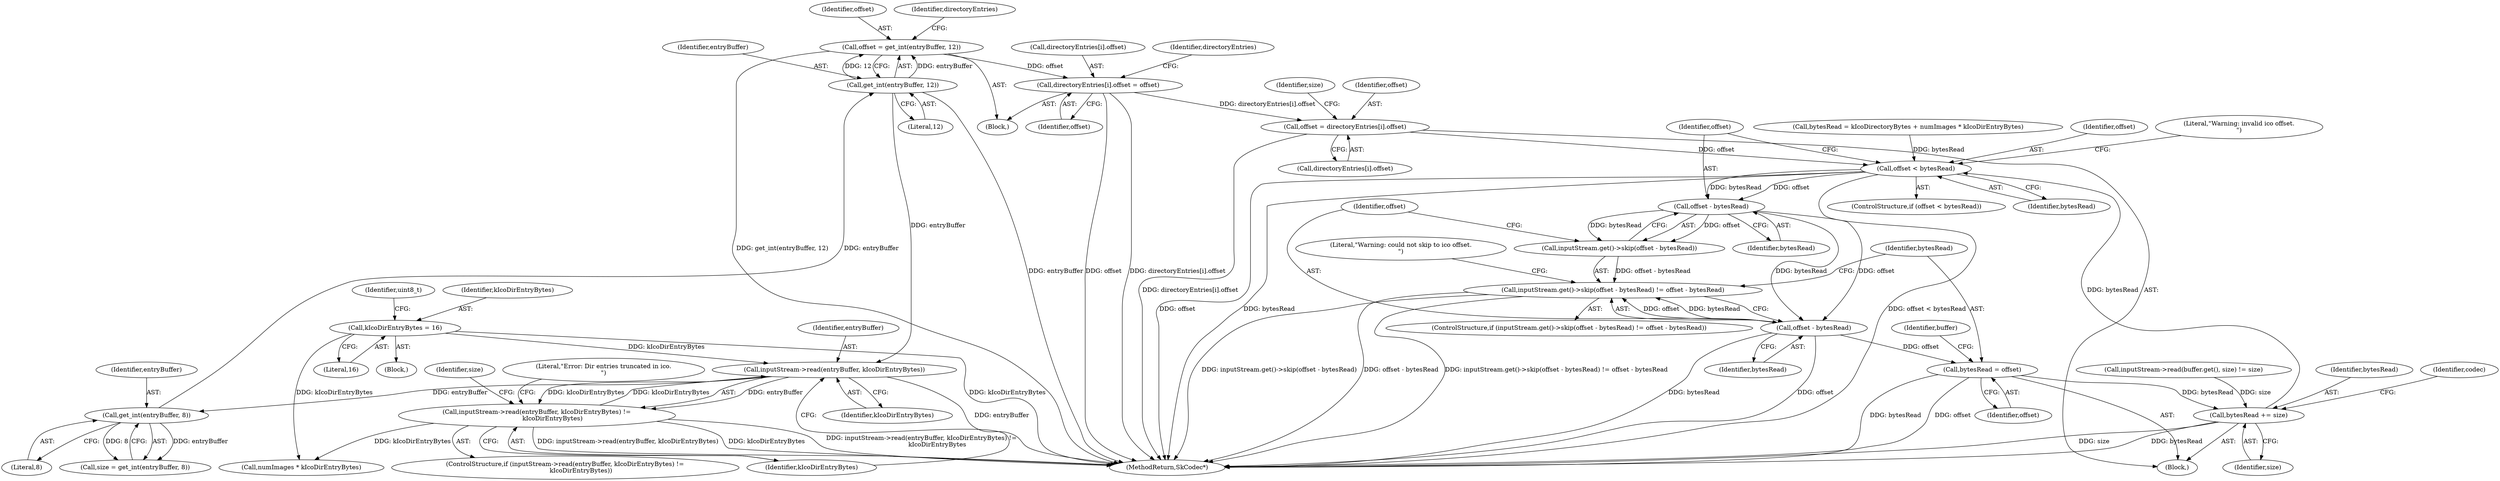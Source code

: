digraph "0_Android_77c955200ddd1761d6ed7a6c1578349fedbb55e4@array" {
"1000259" [label="(Call,offset = directoryEntries[i].offset)"];
"1000210" [label="(Call,directoryEntries[i].offset = offset)"];
"1000205" [label="(Call,offset = get_int(entryBuffer, 12))"];
"1000207" [label="(Call,get_int(entryBuffer, 12))"];
"1000201" [label="(Call,get_int(entryBuffer, 8))"];
"1000185" [label="(Call,inputStream->read(entryBuffer, kIcoDirEntryBytes))"];
"1000184" [label="(Call,inputStream->read(entryBuffer, kIcoDirEntryBytes) !=\n                kIcoDirEntryBytes)"];
"1000110" [label="(Call,kIcoDirEntryBytes = 16)"];
"1000275" [label="(Call,offset < bytesRead)"];
"1000285" [label="(Call,offset - bytesRead)"];
"1000284" [label="(Call,inputStream.get()->skip(offset - bytesRead))"];
"1000283" [label="(Call,inputStream.get()->skip(offset - bytesRead) != offset - bytesRead)"];
"1000288" [label="(Call,offset - bytesRead)"];
"1000295" [label="(Call,bytesRead = offset)"];
"1000322" [label="(Call,bytesRead += size)"];
"1000414" [label="(MethodReturn,SkCodec*)"];
"1000282" [label="(ControlStructure,if (inputStream.get()->skip(offset - bytesRead) != offset - bytesRead))"];
"1000188" [label="(Identifier,kIcoDirEntryBytes)"];
"1000112" [label="(Literal,16)"];
"1000240" [label="(Call,bytesRead = kIcoDirectoryBytes + numImages * kIcoDirEntryBytes)"];
"1000301" [label="(Identifier,buffer)"];
"1000323" [label="(Identifier,bytesRead)"];
"1000187" [label="(Identifier,kIcoDirEntryBytes)"];
"1000183" [label="(ControlStructure,if (inputStream->read(entryBuffer, kIcoDirEntryBytes) !=\n                kIcoDirEntryBytes))"];
"1000205" [label="(Call,offset = get_int(entryBuffer, 12))"];
"1000286" [label="(Identifier,offset)"];
"1000200" [label="(Identifier,size)"];
"1000199" [label="(Call,size = get_int(entryBuffer, 8))"];
"1000184" [label="(Call,inputStream->read(entryBuffer, kIcoDirEntryBytes) !=\n                kIcoDirEntryBytes)"];
"1000285" [label="(Call,offset - bytesRead)"];
"1000186" [label="(Identifier,entryBuffer)"];
"1000261" [label="(Call,directoryEntries[i].offset)"];
"1000207" [label="(Call,get_int(entryBuffer, 12))"];
"1000295" [label="(Call,bytesRead = offset)"];
"1000324" [label="(Identifier,size)"];
"1000289" [label="(Identifier,offset)"];
"1000257" [label="(Block,)"];
"1000181" [label="(Block,)"];
"1000327" [label="(Identifier,codec)"];
"1000322" [label="(Call,bytesRead += size)"];
"1000208" [label="(Identifier,entryBuffer)"];
"1000185" [label="(Call,inputStream->read(entryBuffer, kIcoDirEntryBytes))"];
"1000110" [label="(Call,kIcoDirEntryBytes = 16)"];
"1000206" [label="(Identifier,offset)"];
"1000293" [label="(Literal,\"Warning: could not skip to ico offset.\n\")"];
"1000115" [label="(Identifier,uint8_t)"];
"1000274" [label="(ControlStructure,if (offset < bytesRead))"];
"1000202" [label="(Identifier,entryBuffer)"];
"1000276" [label="(Identifier,offset)"];
"1000111" [label="(Identifier,kIcoDirEntryBytes)"];
"1000287" [label="(Identifier,bytesRead)"];
"1000210" [label="(Call,directoryEntries[i].offset = offset)"];
"1000203" [label="(Literal,8)"];
"1000283" [label="(Call,inputStream.get()->skip(offset - bytesRead) != offset - bytesRead)"];
"1000290" [label="(Identifier,bytesRead)"];
"1000275" [label="(Call,offset < bytesRead)"];
"1000211" [label="(Call,directoryEntries[i].offset)"];
"1000259" [label="(Call,offset = directoryEntries[i].offset)"];
"1000288" [label="(Call,offset - bytesRead)"];
"1000201" [label="(Call,get_int(entryBuffer, 8))"];
"1000268" [label="(Identifier,size)"];
"1000280" [label="(Literal,\"Warning: invalid ico offset.\n\")"];
"1000191" [label="(Literal,\"Error: Dir entries truncated in ico.\n\")"];
"1000296" [label="(Identifier,bytesRead)"];
"1000297" [label="(Identifier,offset)"];
"1000220" [label="(Identifier,directoryEntries)"];
"1000307" [label="(Call,inputStream->read(buffer.get(), size) != size)"];
"1000284" [label="(Call,inputStream.get()->skip(offset - bytesRead))"];
"1000216" [label="(Identifier,offset)"];
"1000103" [label="(Block,)"];
"1000260" [label="(Identifier,offset)"];
"1000213" [label="(Identifier,directoryEntries)"];
"1000244" [label="(Call,numImages * kIcoDirEntryBytes)"];
"1000209" [label="(Literal,12)"];
"1000277" [label="(Identifier,bytesRead)"];
"1000259" -> "1000257"  [label="AST: "];
"1000259" -> "1000261"  [label="CFG: "];
"1000260" -> "1000259"  [label="AST: "];
"1000261" -> "1000259"  [label="AST: "];
"1000268" -> "1000259"  [label="CFG: "];
"1000259" -> "1000414"  [label="DDG: directoryEntries[i].offset"];
"1000210" -> "1000259"  [label="DDG: directoryEntries[i].offset"];
"1000259" -> "1000275"  [label="DDG: offset"];
"1000210" -> "1000181"  [label="AST: "];
"1000210" -> "1000216"  [label="CFG: "];
"1000211" -> "1000210"  [label="AST: "];
"1000216" -> "1000210"  [label="AST: "];
"1000220" -> "1000210"  [label="CFG: "];
"1000210" -> "1000414"  [label="DDG: offset"];
"1000210" -> "1000414"  [label="DDG: directoryEntries[i].offset"];
"1000205" -> "1000210"  [label="DDG: offset"];
"1000205" -> "1000181"  [label="AST: "];
"1000205" -> "1000207"  [label="CFG: "];
"1000206" -> "1000205"  [label="AST: "];
"1000207" -> "1000205"  [label="AST: "];
"1000213" -> "1000205"  [label="CFG: "];
"1000205" -> "1000414"  [label="DDG: get_int(entryBuffer, 12)"];
"1000207" -> "1000205"  [label="DDG: entryBuffer"];
"1000207" -> "1000205"  [label="DDG: 12"];
"1000207" -> "1000209"  [label="CFG: "];
"1000208" -> "1000207"  [label="AST: "];
"1000209" -> "1000207"  [label="AST: "];
"1000207" -> "1000414"  [label="DDG: entryBuffer"];
"1000207" -> "1000185"  [label="DDG: entryBuffer"];
"1000201" -> "1000207"  [label="DDG: entryBuffer"];
"1000201" -> "1000199"  [label="AST: "];
"1000201" -> "1000203"  [label="CFG: "];
"1000202" -> "1000201"  [label="AST: "];
"1000203" -> "1000201"  [label="AST: "];
"1000199" -> "1000201"  [label="CFG: "];
"1000201" -> "1000199"  [label="DDG: entryBuffer"];
"1000201" -> "1000199"  [label="DDG: 8"];
"1000185" -> "1000201"  [label="DDG: entryBuffer"];
"1000185" -> "1000184"  [label="AST: "];
"1000185" -> "1000187"  [label="CFG: "];
"1000186" -> "1000185"  [label="AST: "];
"1000187" -> "1000185"  [label="AST: "];
"1000188" -> "1000185"  [label="CFG: "];
"1000185" -> "1000414"  [label="DDG: entryBuffer"];
"1000185" -> "1000184"  [label="DDG: entryBuffer"];
"1000185" -> "1000184"  [label="DDG: kIcoDirEntryBytes"];
"1000184" -> "1000185"  [label="DDG: kIcoDirEntryBytes"];
"1000110" -> "1000185"  [label="DDG: kIcoDirEntryBytes"];
"1000184" -> "1000183"  [label="AST: "];
"1000184" -> "1000188"  [label="CFG: "];
"1000188" -> "1000184"  [label="AST: "];
"1000191" -> "1000184"  [label="CFG: "];
"1000200" -> "1000184"  [label="CFG: "];
"1000184" -> "1000414"  [label="DDG: inputStream->read(entryBuffer, kIcoDirEntryBytes)"];
"1000184" -> "1000414"  [label="DDG: kIcoDirEntryBytes"];
"1000184" -> "1000414"  [label="DDG: inputStream->read(entryBuffer, kIcoDirEntryBytes) !=\n                kIcoDirEntryBytes"];
"1000184" -> "1000244"  [label="DDG: kIcoDirEntryBytes"];
"1000110" -> "1000103"  [label="AST: "];
"1000110" -> "1000112"  [label="CFG: "];
"1000111" -> "1000110"  [label="AST: "];
"1000112" -> "1000110"  [label="AST: "];
"1000115" -> "1000110"  [label="CFG: "];
"1000110" -> "1000414"  [label="DDG: kIcoDirEntryBytes"];
"1000110" -> "1000244"  [label="DDG: kIcoDirEntryBytes"];
"1000275" -> "1000274"  [label="AST: "];
"1000275" -> "1000277"  [label="CFG: "];
"1000276" -> "1000275"  [label="AST: "];
"1000277" -> "1000275"  [label="AST: "];
"1000280" -> "1000275"  [label="CFG: "];
"1000286" -> "1000275"  [label="CFG: "];
"1000275" -> "1000414"  [label="DDG: offset < bytesRead"];
"1000275" -> "1000414"  [label="DDG: offset"];
"1000275" -> "1000414"  [label="DDG: bytesRead"];
"1000322" -> "1000275"  [label="DDG: bytesRead"];
"1000240" -> "1000275"  [label="DDG: bytesRead"];
"1000275" -> "1000285"  [label="DDG: offset"];
"1000275" -> "1000285"  [label="DDG: bytesRead"];
"1000285" -> "1000284"  [label="AST: "];
"1000285" -> "1000287"  [label="CFG: "];
"1000286" -> "1000285"  [label="AST: "];
"1000287" -> "1000285"  [label="AST: "];
"1000284" -> "1000285"  [label="CFG: "];
"1000285" -> "1000284"  [label="DDG: offset"];
"1000285" -> "1000284"  [label="DDG: bytesRead"];
"1000285" -> "1000288"  [label="DDG: offset"];
"1000285" -> "1000288"  [label="DDG: bytesRead"];
"1000284" -> "1000283"  [label="AST: "];
"1000289" -> "1000284"  [label="CFG: "];
"1000284" -> "1000283"  [label="DDG: offset - bytesRead"];
"1000283" -> "1000282"  [label="AST: "];
"1000283" -> "1000288"  [label="CFG: "];
"1000288" -> "1000283"  [label="AST: "];
"1000293" -> "1000283"  [label="CFG: "];
"1000296" -> "1000283"  [label="CFG: "];
"1000283" -> "1000414"  [label="DDG: inputStream.get()->skip(offset - bytesRead)"];
"1000283" -> "1000414"  [label="DDG: offset - bytesRead"];
"1000283" -> "1000414"  [label="DDG: inputStream.get()->skip(offset - bytesRead) != offset - bytesRead"];
"1000288" -> "1000283"  [label="DDG: offset"];
"1000288" -> "1000283"  [label="DDG: bytesRead"];
"1000288" -> "1000290"  [label="CFG: "];
"1000289" -> "1000288"  [label="AST: "];
"1000290" -> "1000288"  [label="AST: "];
"1000288" -> "1000414"  [label="DDG: bytesRead"];
"1000288" -> "1000414"  [label="DDG: offset"];
"1000288" -> "1000295"  [label="DDG: offset"];
"1000295" -> "1000257"  [label="AST: "];
"1000295" -> "1000297"  [label="CFG: "];
"1000296" -> "1000295"  [label="AST: "];
"1000297" -> "1000295"  [label="AST: "];
"1000301" -> "1000295"  [label="CFG: "];
"1000295" -> "1000414"  [label="DDG: bytesRead"];
"1000295" -> "1000414"  [label="DDG: offset"];
"1000295" -> "1000322"  [label="DDG: bytesRead"];
"1000322" -> "1000257"  [label="AST: "];
"1000322" -> "1000324"  [label="CFG: "];
"1000323" -> "1000322"  [label="AST: "];
"1000324" -> "1000322"  [label="AST: "];
"1000327" -> "1000322"  [label="CFG: "];
"1000322" -> "1000414"  [label="DDG: size"];
"1000322" -> "1000414"  [label="DDG: bytesRead"];
"1000307" -> "1000322"  [label="DDG: size"];
}
